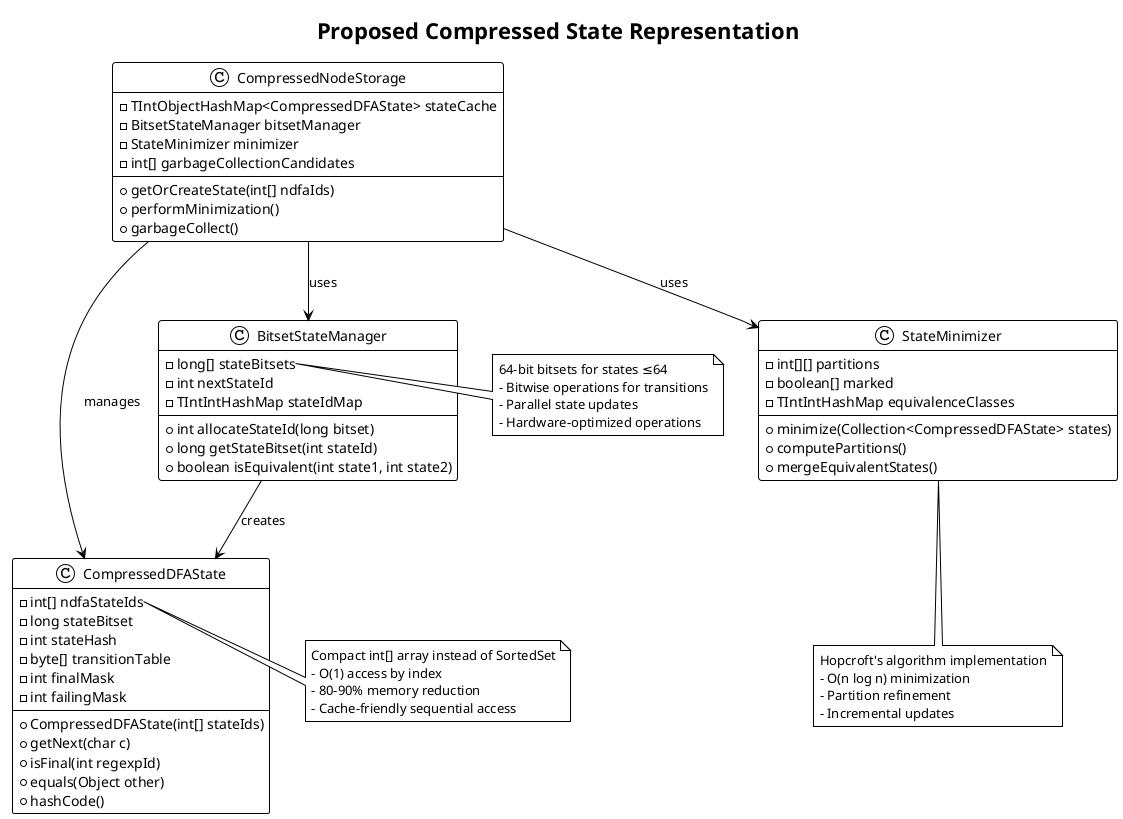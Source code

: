 @startuml proposed_compressed_states
!theme plain

title Proposed Compressed State Representation

class CompressedDFAState {
  - int[] ndfaStateIds
  - long stateBitset
  - int stateHash
  - byte[] transitionTable
  - int finalMask
  - int failingMask
  --
  + CompressedDFAState(int[] stateIds)
  + getNext(char c)
  + isFinal(int regexpId)
  + equals(Object other)
  + hashCode()
}

class BitsetStateManager {
  - long[] stateBitsets
  - int nextStateId
  - TIntIntHashMap stateIdMap
  --
  + int allocateStateId(long bitset)
  + long getStateBitset(int stateId)
  + boolean isEquivalent(int state1, int state2)
}

class StateMinimizer {
  - int[][] partitions
  - boolean[] marked
  - TIntIntHashMap equivalenceClasses
  --
  + minimize(Collection<CompressedDFAState> states)
  + computePartitions()
  + mergeEquivalentStates()
}

class CompressedNodeStorage {
  - TIntObjectHashMap<CompressedDFAState> stateCache
  - BitsetStateManager bitsetManager
  - StateMinimizer minimizer
  - int[] garbageCollectionCandidates
  --
  + getOrCreateState(int[] ndfaIds)
  + performMinimization()
  + garbageCollect()
}

CompressedNodeStorage --> CompressedDFAState : manages
CompressedNodeStorage --> BitsetStateManager : uses
CompressedNodeStorage --> StateMinimizer : uses
BitsetStateManager --> CompressedDFAState : creates

note right of CompressedDFAState::ndfaStateIds
  Compact int[] array instead of SortedSet
  - O(1) access by index
  - 80-90% memory reduction
  - Cache-friendly sequential access
end note

note right of BitsetStateManager::stateBitsets
  64-bit bitsets for states ≤64
  - Bitwise operations for transitions
  - Parallel state updates
  - Hardware-optimized operations
end note

note bottom of StateMinimizer
  Hopcroft's algorithm implementation
  - O(n log n) minimization
  - Partition refinement
  - Incremental updates
end note

@enduml